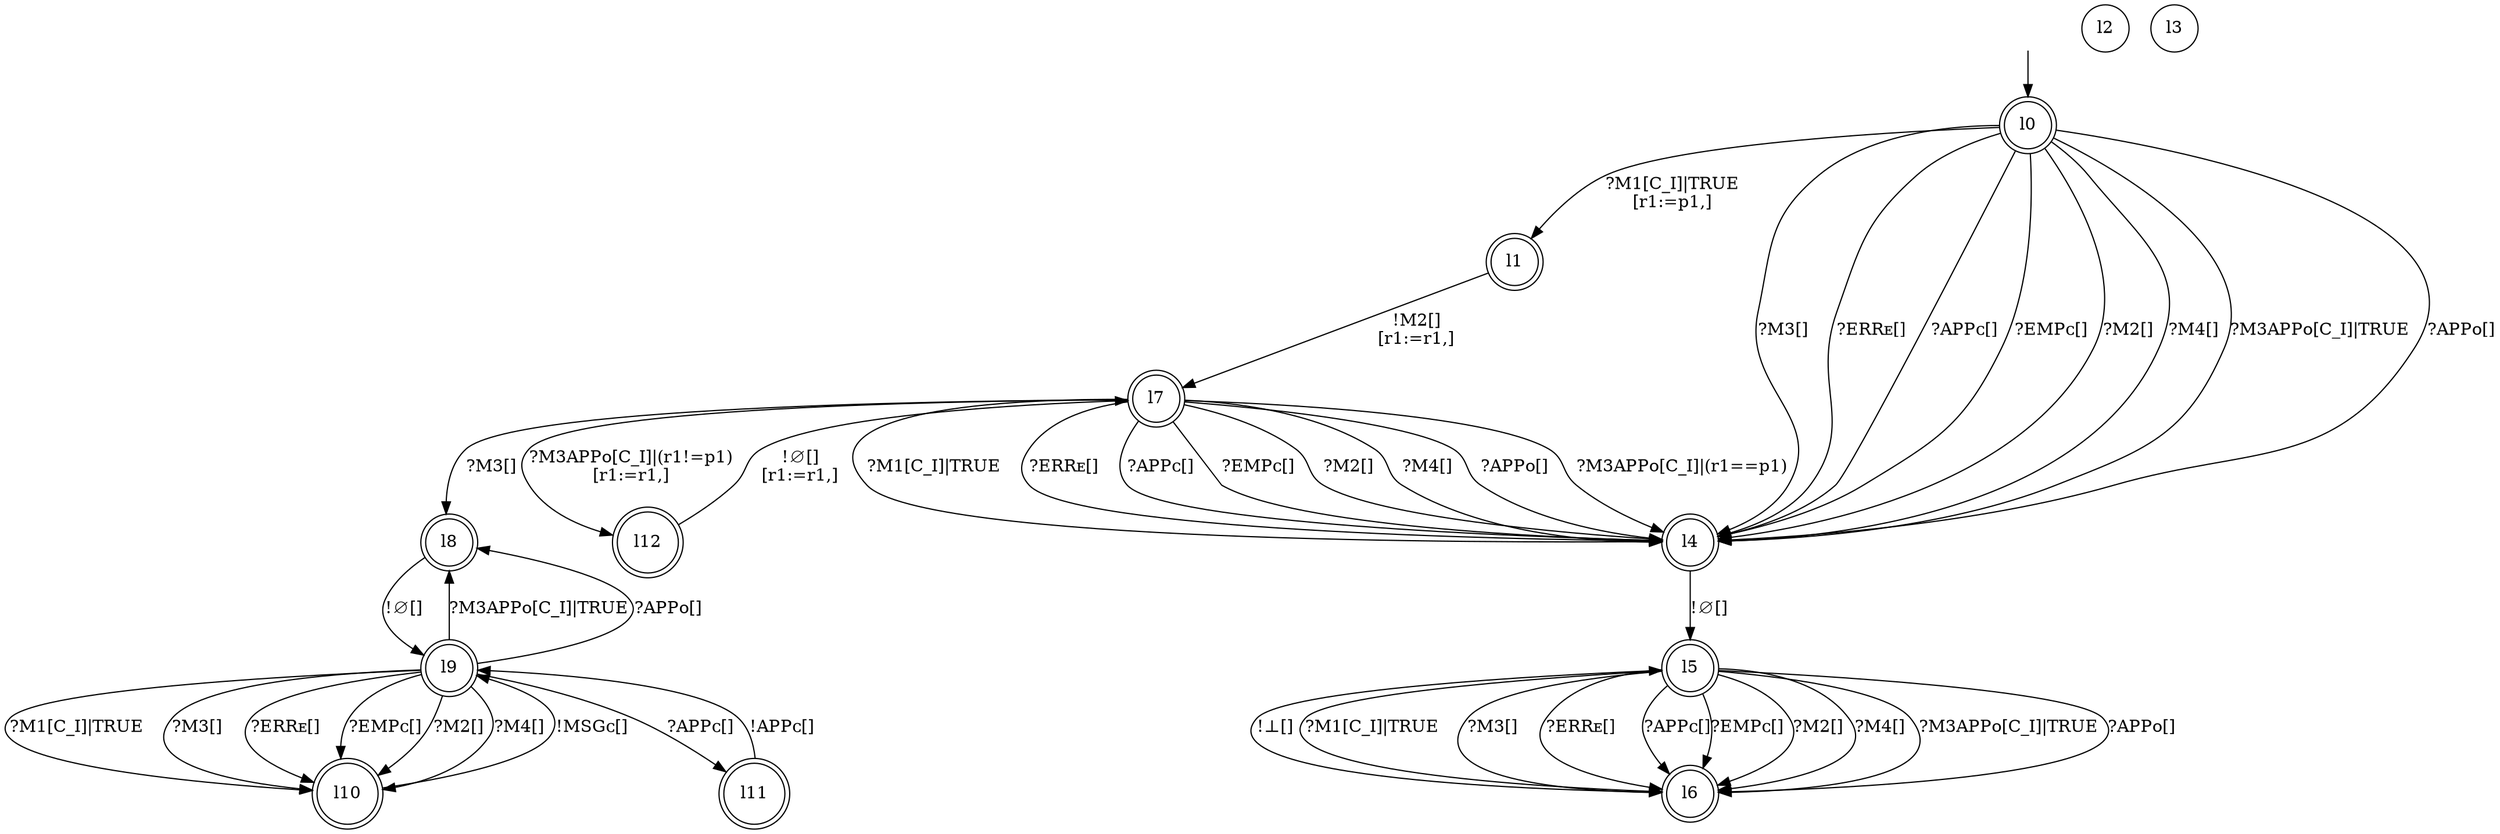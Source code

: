 digraph RA {
"" [shape=none,label=<>]
"l0" [shape=doublecircle]
"l1" [shape=doublecircle]
"l2" [shape=circle]
"l3" [shape=circle]
"l4" [shape=doublecircle]
"l5" [shape=doublecircle]
"l6" [shape=doublecircle]
"l7" [shape=doublecircle]
"l8" [shape=doublecircle]
"l9" [shape=doublecircle]
"l10" [shape=doublecircle]
"l11" [shape=doublecircle]
"l12" [shape=doublecircle]
"" -> "l0"
"l0" -> "l1" [label=<?M1[C_I]|TRUE<BR />[r1:=p1,]>]
"l0" -> "l4" [label=<?M3[]>]
"l0" -> "l4" [label=<?ERRᴇ[]>]
"l0" -> "l4" [label=<?APPᴄ[]>]
"l0" -> "l4" [label=<?EMPᴄ[]>]
"l0" -> "l4" [label=<?M2[]>]
"l0" -> "l4" [label=<?M4[]>]
"l0" -> "l4" [label=<?M3APPᴏ[C_I]|TRUE>]
"l0" -> "l4" [label=<?APPᴏ[]>]
"l1" -> "l7" [label=<!M2[]<BR />[r1:=r1,]>]
"l4" -> "l5" [label=<!∅[]>]
"l5" -> "l6" [label=<?M1[C_I]|TRUE>]
"l5" -> "l6" [label=<?M3[]>]
"l5" -> "l6" [label=<?ERRᴇ[]>]
"l5" -> "l6" [label=<?APPᴄ[]>]
"l5" -> "l6" [label=<?EMPᴄ[]>]
"l5" -> "l6" [label=<?M2[]>]
"l5" -> "l6" [label=<?M4[]>]
"l5" -> "l6" [label=<?M3APPᴏ[C_I]|TRUE>]
"l5" -> "l6" [label=<?APPᴏ[]>]
"l6" -> "l5" [label=<!⊥[]>]
"l7" -> "l4" [label=<?M1[C_I]|TRUE>]
"l7" -> "l4" [label=<?ERRᴇ[]>]
"l7" -> "l4" [label=<?APPᴄ[]>]
"l7" -> "l4" [label=<?EMPᴄ[]>]
"l7" -> "l4" [label=<?M2[]>]
"l7" -> "l4" [label=<?M4[]>]
"l7" -> "l4" [label=<?APPᴏ[]>]
"l7" -> "l4" [label=<?M3APPᴏ[C_I]|(r1==p1)>]
"l7" -> "l12" [label=<?M3APPᴏ[C_I]|(r1!=p1)<BR />[r1:=r1,]>]
"l7" -> "l8" [label=<?M3[]>]
"l8" -> "l9" [label=<!∅[]>]
"l9" -> "l8" [label=<?M3APPᴏ[C_I]|TRUE>]
"l9" -> "l8" [label=<?APPᴏ[]>]
"l9" -> "l10" [label=<?M1[C_I]|TRUE>]
"l9" -> "l10" [label=<?M3[]>]
"l9" -> "l10" [label=<?ERRᴇ[]>]
"l9" -> "l10" [label=<?EMPᴄ[]>]
"l9" -> "l10" [label=<?M2[]>]
"l9" -> "l10" [label=<?M4[]>]
"l9" -> "l11" [label=<?APPᴄ[]>]
"l10" -> "l9" [label=<!MSGᴄ[]>]
"l11" -> "l9" [label=<!APPᴄ[]>]
"l12" -> "l7" [label=<!∅[]<BR />[r1:=r1,]>]
}
